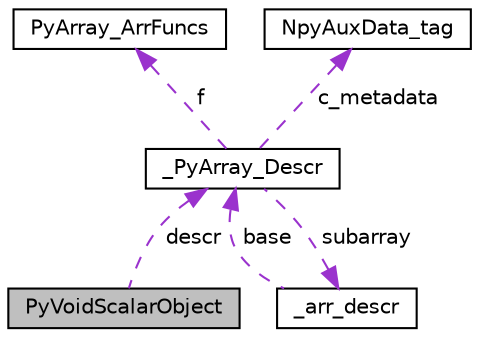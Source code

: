 digraph "PyVoidScalarObject"
{
 // LATEX_PDF_SIZE
  edge [fontname="Helvetica",fontsize="10",labelfontname="Helvetica",labelfontsize="10"];
  node [fontname="Helvetica",fontsize="10",shape=record];
  Node1 [label="PyVoidScalarObject",height=0.2,width=0.4,color="black", fillcolor="grey75", style="filled", fontcolor="black",tooltip=" "];
  Node2 -> Node1 [dir="back",color="darkorchid3",fontsize="10",style="dashed",label=" descr" ,fontname="Helvetica"];
  Node2 [label="_PyArray_Descr",height=0.2,width=0.4,color="black", fillcolor="white", style="filled",URL="$struct__PyArray__Descr.html",tooltip=" "];
  Node3 -> Node2 [dir="back",color="darkorchid3",fontsize="10",style="dashed",label=" f" ,fontname="Helvetica"];
  Node3 [label="PyArray_ArrFuncs",height=0.2,width=0.4,color="black", fillcolor="white", style="filled",URL="$structPyArray__ArrFuncs.html",tooltip=" "];
  Node4 -> Node2 [dir="back",color="darkorchid3",fontsize="10",style="dashed",label=" subarray" ,fontname="Helvetica"];
  Node4 [label="_arr_descr",height=0.2,width=0.4,color="black", fillcolor="white", style="filled",URL="$struct__arr__descr.html",tooltip=" "];
  Node2 -> Node4 [dir="back",color="darkorchid3",fontsize="10",style="dashed",label=" base" ,fontname="Helvetica"];
  Node5 -> Node2 [dir="back",color="darkorchid3",fontsize="10",style="dashed",label=" c_metadata" ,fontname="Helvetica"];
  Node5 [label="NpyAuxData_tag",height=0.2,width=0.4,color="black", fillcolor="white", style="filled",URL="$structNpyAuxData__tag.html",tooltip=" "];
}
